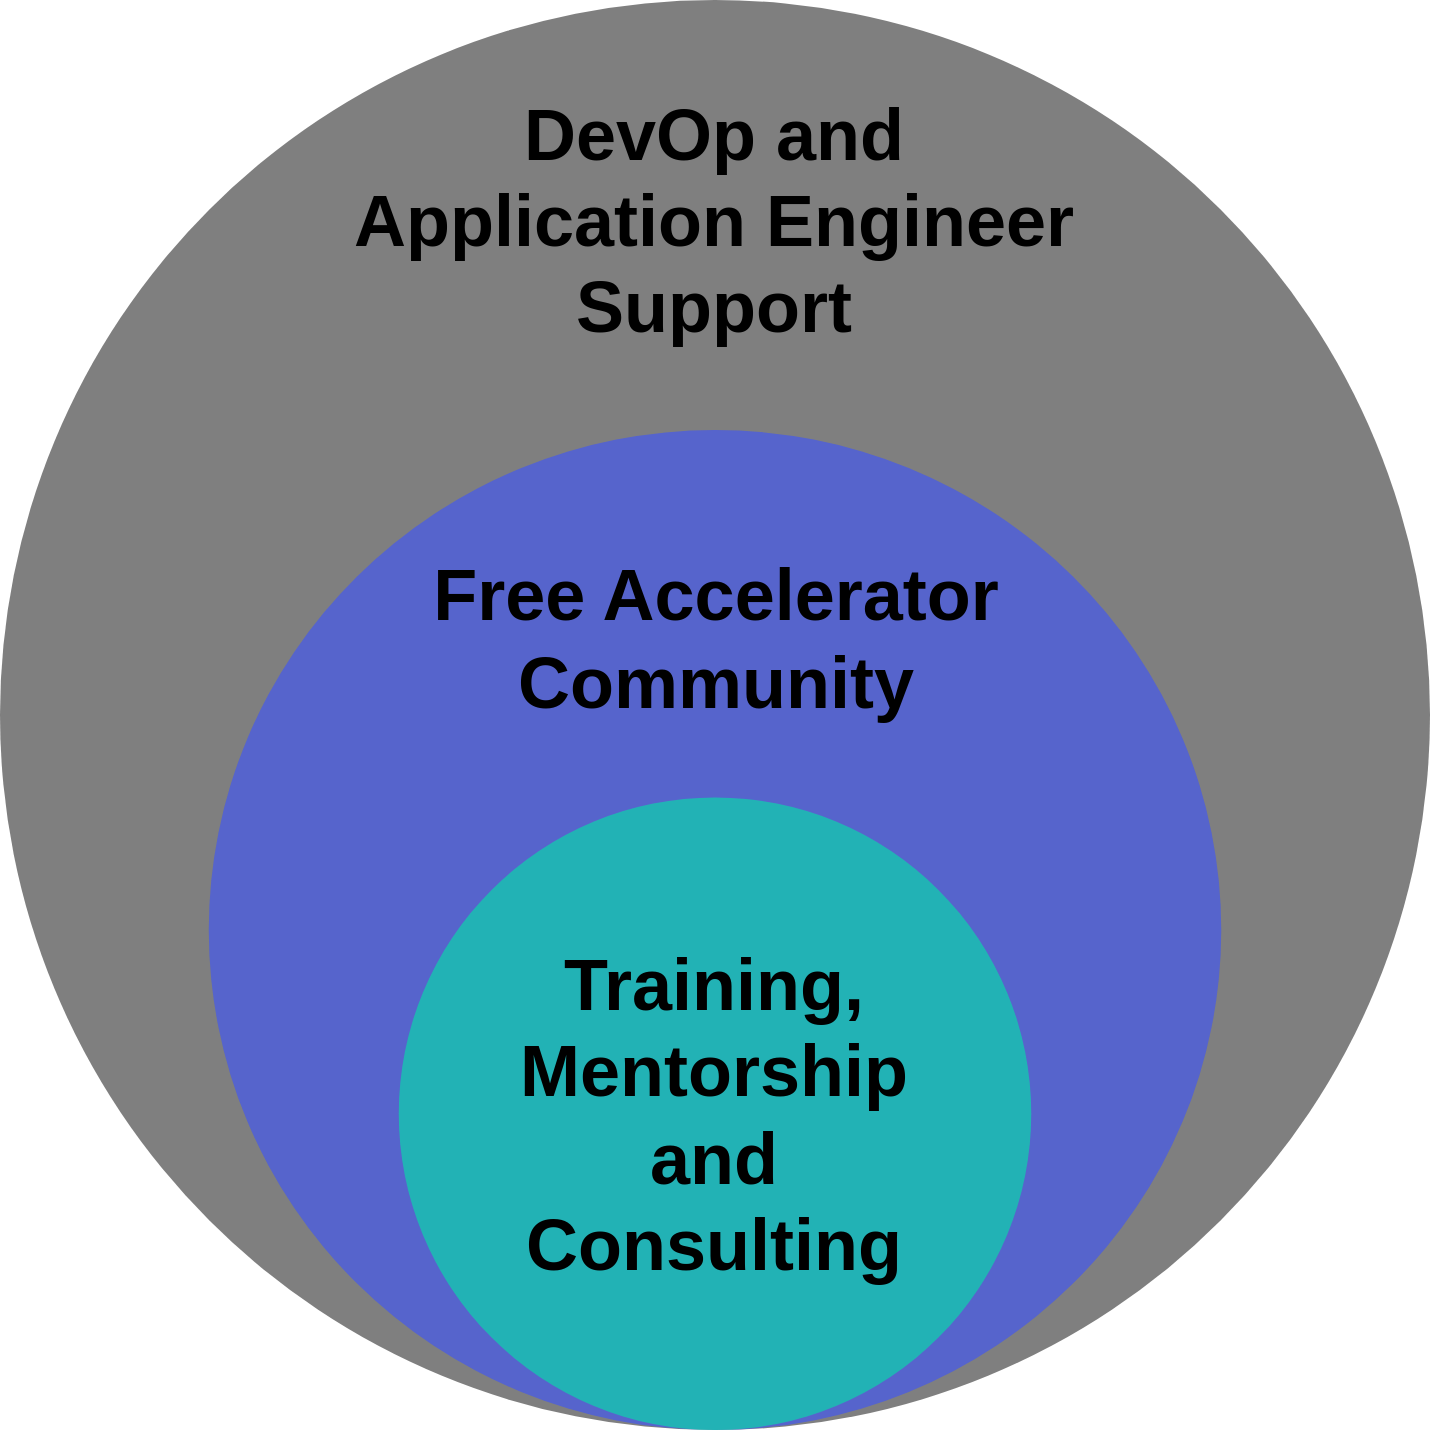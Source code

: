 <mxfile version="13.3.1" type="device"><diagram id="3228e29e-7158-1315-38df-8450db1d8a1d" name="Page-1"><mxGraphModel dx="2234" dy="1143" grid="1" gridSize="10" guides="1" tooltips="1" connect="1" arrows="1" fold="1" page="1" pageScale="1" pageWidth="1169" pageHeight="827" background="#ffffff" math="0" shadow="0"><root><mxCell id="0"/><mxCell id="1" parent="0"/><mxCell id="21532" value="" style="ellipse;fillColor=#000000;opacity=50;strokeColor=none;html=1;fontColor=#FFFFFF;strokeWidth=20;perimeterSpacing=35;" parent="1" vertex="1"><mxGeometry x="120" y="95" width="715" height="715" as="geometry"/></mxCell><mxCell id="21533" value="" style="ellipse;fillColor=#3B52FF;opacity=60;strokeColor=none;html=1;fontColor=#FFFFFF;" parent="1" vertex="1"><mxGeometry x="224.38" y="310" width="506.25" height="500" as="geometry"/></mxCell><mxCell id="21531" value="" style="ellipse;fillColor=#00E6A7;opacity=60;strokeColor=none;html=1;fontColor=#FFFFFF;" parent="1" vertex="1"><mxGeometry x="319.38" y="493.75" width="316.25" height="316.25" as="geometry"/></mxCell><mxCell id="eOynWWTzGAhlKge52Uyb-21541" value="&lt;h1&gt;&lt;font style=&quot;font-size: 36px&quot;&gt;Training, Mentorship and Consulting&lt;/font&gt;&lt;br&gt;&lt;/h1&gt;" style="text;html=1;strokeColor=none;fillColor=none;align=center;verticalAlign=middle;whiteSpace=wrap;rounded=0;" vertex="1" parent="1"><mxGeometry x="346.25" y="506.87" width="262.49" height="290" as="geometry"/></mxCell><mxCell id="eOynWWTzGAhlKge52Uyb-21551" value="&lt;h1&gt;&lt;font style=&quot;font-size: 36px&quot;&gt;Free Accelerator Community&lt;/font&gt;&lt;/h1&gt;" style="text;html=1;strokeColor=none;fillColor=none;align=center;verticalAlign=middle;whiteSpace=wrap;rounded=0;" vertex="1" parent="1"><mxGeometry x="307.51" y="329" width="340" height="170" as="geometry"/></mxCell><mxCell id="eOynWWTzGAhlKge52Uyb-21558" value="&lt;h1&gt;&lt;font style=&quot;font-size: 36px&quot;&gt;DevOp and Application Engineer Support&lt;/font&gt;&lt;/h1&gt;" style="text;html=1;strokeColor=none;fillColor=none;align=center;verticalAlign=middle;whiteSpace=wrap;rounded=0;" vertex="1" parent="1"><mxGeometry x="281.26" y="140" width="392.49" height="130" as="geometry"/></mxCell></root></mxGraphModel></diagram></mxfile>